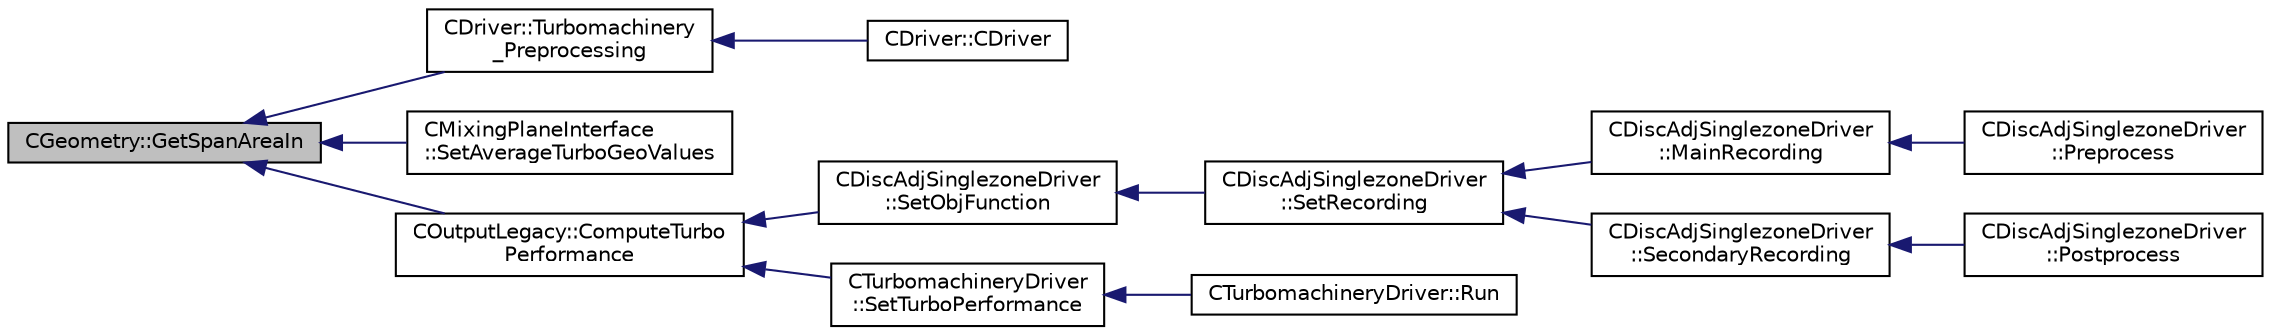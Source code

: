 digraph "CGeometry::GetSpanAreaIn"
{
  edge [fontname="Helvetica",fontsize="10",labelfontname="Helvetica",labelfontsize="10"];
  node [fontname="Helvetica",fontsize="10",shape=record];
  rankdir="LR";
  Node1692 [label="CGeometry::GetSpanAreaIn",height=0.2,width=0.4,color="black", fillcolor="grey75", style="filled", fontcolor="black"];
  Node1692 -> Node1693 [dir="back",color="midnightblue",fontsize="10",style="solid",fontname="Helvetica"];
  Node1693 [label="CDriver::Turbomachinery\l_Preprocessing",height=0.2,width=0.4,color="black", fillcolor="white", style="filled",URL="$class_c_driver.html#a9189caa3851cae4f1c52d5a7a00e5b27",tooltip="Initiate value for static mesh movement such as the gridVel for the ROTATING frame. "];
  Node1693 -> Node1694 [dir="back",color="midnightblue",fontsize="10",style="solid",fontname="Helvetica"];
  Node1694 [label="CDriver::CDriver",height=0.2,width=0.4,color="black", fillcolor="white", style="filled",URL="$class_c_driver.html#a3fca4a013a6efa9bbb38fe78a86b5f3d",tooltip="Constructor of the class. "];
  Node1692 -> Node1695 [dir="back",color="midnightblue",fontsize="10",style="solid",fontname="Helvetica"];
  Node1695 [label="CMixingPlaneInterface\l::SetAverageTurboGeoValues",height=0.2,width=0.4,color="black", fillcolor="white", style="filled",URL="$class_c_mixing_plane_interface.html#a723cfdb9d78198837794f23bb21f1bd4",tooltip="Store all the turboperformance in the solver in ZONE_0. "];
  Node1692 -> Node1696 [dir="back",color="midnightblue",fontsize="10",style="solid",fontname="Helvetica"];
  Node1696 [label="COutputLegacy::ComputeTurbo\lPerformance",height=0.2,width=0.4,color="black", fillcolor="white", style="filled",URL="$class_c_output_legacy.html#a870a4170d6099c1f7c589596e20d2079",tooltip="Compute . "];
  Node1696 -> Node1697 [dir="back",color="midnightblue",fontsize="10",style="solid",fontname="Helvetica"];
  Node1697 [label="CDiscAdjSinglezoneDriver\l::SetObjFunction",height=0.2,width=0.4,color="black", fillcolor="white", style="filled",URL="$class_c_disc_adj_singlezone_driver.html#aea0513ac808106c6a92be610b3b17a6a",tooltip="Set the objective function. "];
  Node1697 -> Node1698 [dir="back",color="midnightblue",fontsize="10",style="solid",fontname="Helvetica"];
  Node1698 [label="CDiscAdjSinglezoneDriver\l::SetRecording",height=0.2,width=0.4,color="black", fillcolor="white", style="filled",URL="$class_c_disc_adj_singlezone_driver.html#a7e519f0f189a3a102b0630edaaa9d233",tooltip="Record one iteration of a flow iteration in within multiple zones. "];
  Node1698 -> Node1699 [dir="back",color="midnightblue",fontsize="10",style="solid",fontname="Helvetica"];
  Node1699 [label="CDiscAdjSinglezoneDriver\l::MainRecording",height=0.2,width=0.4,color="black", fillcolor="white", style="filled",URL="$class_c_disc_adj_singlezone_driver.html#af4087bc4859a336b67555336d8f28aaf",tooltip="Record the main computational path. "];
  Node1699 -> Node1700 [dir="back",color="midnightblue",fontsize="10",style="solid",fontname="Helvetica"];
  Node1700 [label="CDiscAdjSinglezoneDriver\l::Preprocess",height=0.2,width=0.4,color="black", fillcolor="white", style="filled",URL="$class_c_disc_adj_singlezone_driver.html#a2d0785572312526d0bd695a14dd405f2",tooltip="Preprocess the single-zone iteration. "];
  Node1698 -> Node1701 [dir="back",color="midnightblue",fontsize="10",style="solid",fontname="Helvetica"];
  Node1701 [label="CDiscAdjSinglezoneDriver\l::SecondaryRecording",height=0.2,width=0.4,color="black", fillcolor="white", style="filled",URL="$class_c_disc_adj_singlezone_driver.html#ad328a74dd89ed2e335b22c4bf2b53cb0",tooltip="Record the secondary computational path. "];
  Node1701 -> Node1702 [dir="back",color="midnightblue",fontsize="10",style="solid",fontname="Helvetica"];
  Node1702 [label="CDiscAdjSinglezoneDriver\l::Postprocess",height=0.2,width=0.4,color="black", fillcolor="white", style="filled",URL="$class_c_disc_adj_singlezone_driver.html#af0ac923c07d86674b252c28df9a115da",tooltip="Postprocess the adjoint iteration for ZONE_0. "];
  Node1696 -> Node1703 [dir="back",color="midnightblue",fontsize="10",style="solid",fontname="Helvetica"];
  Node1703 [label="CTurbomachineryDriver\l::SetTurboPerformance",height=0.2,width=0.4,color="black", fillcolor="white", style="filled",URL="$class_c_turbomachinery_driver.html#a5f79f6d56a18a557d1afce41629ec743",tooltip="Set Mixing Plane interface within multiple zones. "];
  Node1703 -> Node1704 [dir="back",color="midnightblue",fontsize="10",style="solid",fontname="Helvetica"];
  Node1704 [label="CTurbomachineryDriver::Run",height=0.2,width=0.4,color="black", fillcolor="white", style="filled",URL="$class_c_turbomachinery_driver.html#a4c5a1aaddfe1130684fbcdcacd7eb83f",tooltip="Run a single iteration of the physics within multiple zones. "];
}
